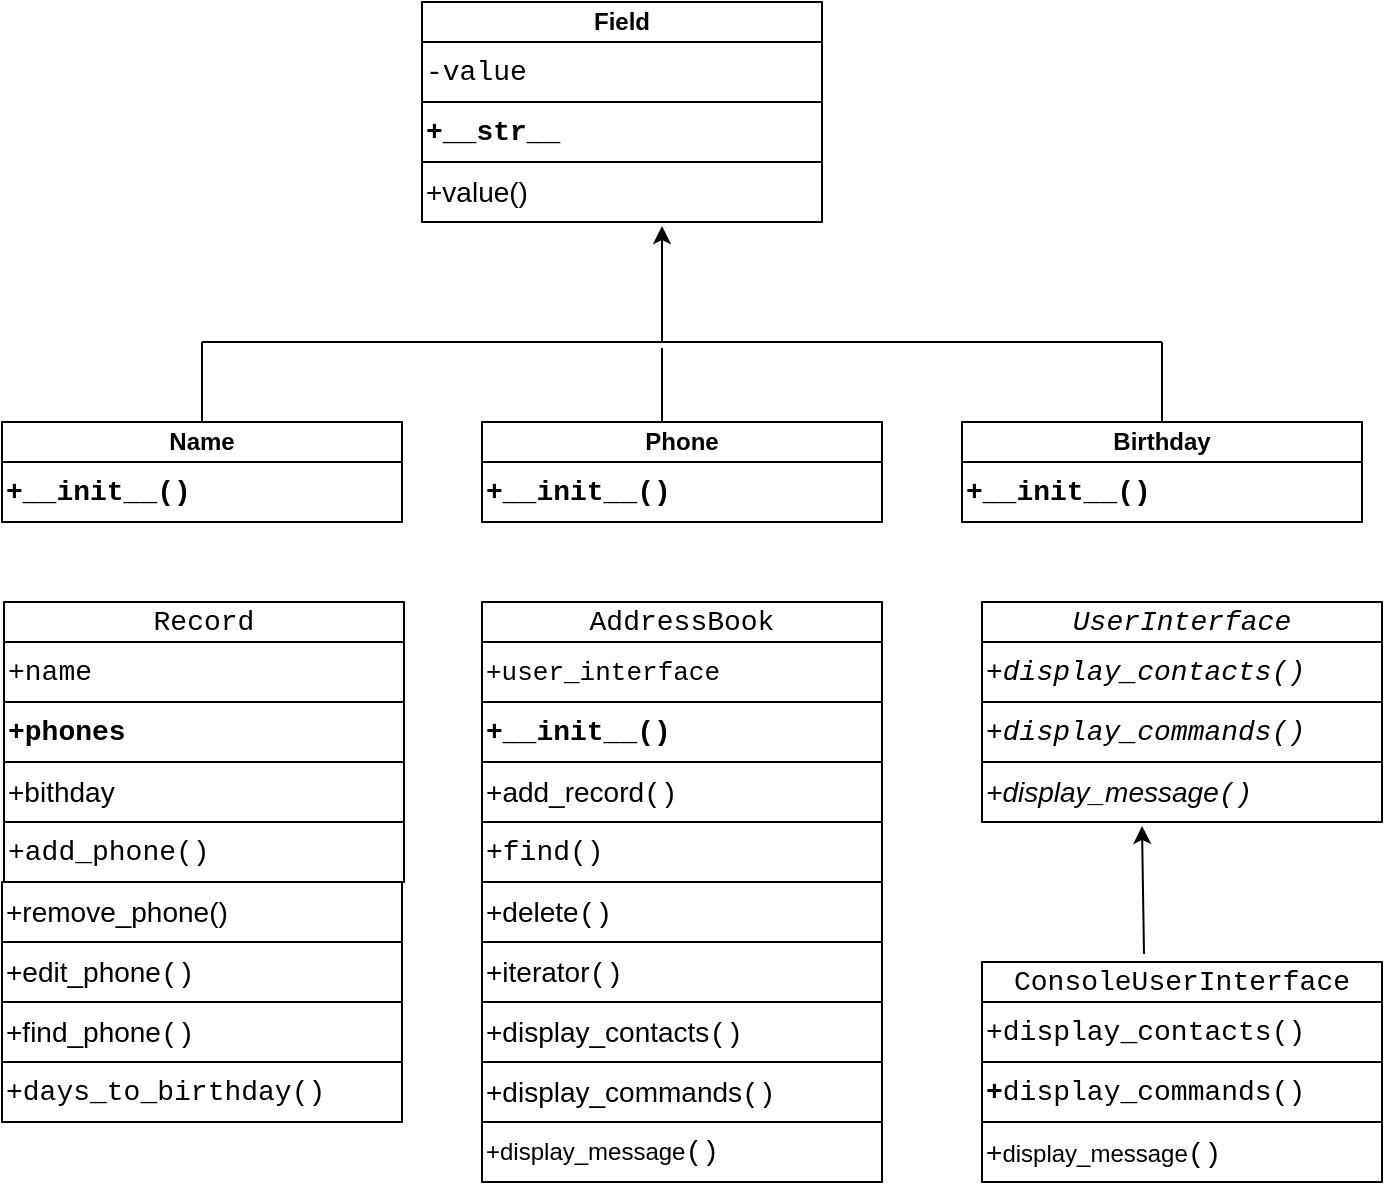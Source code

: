 <mxfile version="22.0.4" type="github">
  <diagram name="Page-1" id="e7e014a7-5840-1c2e-5031-d8a46d1fe8dd">
    <mxGraphModel dx="1114" dy="1398" grid="1" gridSize="10" guides="1" tooltips="1" connect="1" arrows="1" fold="1" page="1" pageScale="1" pageWidth="1169" pageHeight="826" background="none" math="0" shadow="0">
      <root>
        <mxCell id="0" />
        <mxCell id="1" parent="0" />
        <mxCell id="YFXrSmP1QVt6CxWgBUf2-60" value="Field&lt;br&gt;" style="swimlane;whiteSpace=wrap;html=1;startSize=20;" vertex="1" parent="1">
          <mxGeometry x="250" y="-210" width="200" height="110" as="geometry">
            <mxRectangle x="510" y="-30" width="140" height="160" as="alternateBounds" />
          </mxGeometry>
        </mxCell>
        <mxCell id="YFXrSmP1QVt6CxWgBUf2-44" value="&lt;div style=&quot;font-family: Consolas, &amp;quot;Courier New&amp;quot;, monospace; font-size: 14px; line-height: 19px;&quot;&gt;&lt;span style=&quot;background-color: rgb(255, 255, 255);&quot;&gt;-value &lt;/span&gt;&lt;/div&gt;" style="rounded=0;whiteSpace=wrap;html=1;fontColor=#000000;align=left;" vertex="1" parent="YFXrSmP1QVt6CxWgBUf2-60">
          <mxGeometry y="20" width="200" height="30" as="geometry" />
        </mxCell>
        <mxCell id="YFXrSmP1QVt6CxWgBUf2-61" value="&lt;div style=&quot;font-family: Consolas, &amp;quot;Courier New&amp;quot;, monospace; font-size: 14px; line-height: 19px;&quot;&gt;&lt;span style=&quot;background-color: rgb(255, 255, 255);&quot;&gt;&lt;b style=&quot;&quot;&gt;+__str__&lt;/b&gt;&lt;/span&gt;&lt;/div&gt;" style="whiteSpace=wrap;html=1;align=left;" vertex="1" parent="YFXrSmP1QVt6CxWgBUf2-60">
          <mxGeometry y="50" width="200" height="30" as="geometry" />
        </mxCell>
        <mxCell id="YFXrSmP1QVt6CxWgBUf2-64" value="&lt;font style=&quot;font-size: 14px;&quot;&gt;+value()&lt;/font&gt;" style="whiteSpace=wrap;html=1;align=left;" vertex="1" parent="YFXrSmP1QVt6CxWgBUf2-60">
          <mxGeometry y="80" width="200" height="30" as="geometry" />
        </mxCell>
        <mxCell id="YFXrSmP1QVt6CxWgBUf2-67" value="&lt;div style=&quot;font-family: Consolas, &amp;quot;Courier New&amp;quot;, monospace; font-size: 14px; line-height: 19px;&quot;&gt;&lt;span style=&quot;background-color: rgb(255, 255, 255);&quot;&gt;+days_to_birthday()&lt;/span&gt;&lt;/div&gt;" style="whiteSpace=wrap;html=1;align=left;" vertex="1" parent="1">
          <mxGeometry x="40" y="320" width="200" height="30" as="geometry" />
        </mxCell>
        <mxCell id="YFXrSmP1QVt6CxWgBUf2-69" value="+remove_phone()" style="whiteSpace=wrap;html=1;align=left;fontSize=14;labelBackgroundColor=none;fontColor=default;" vertex="1" parent="1">
          <mxGeometry x="40" y="230" width="200" height="30" as="geometry" />
        </mxCell>
        <mxCell id="YFXrSmP1QVt6CxWgBUf2-71" value="+edit_phone&lt;span style=&quot;font-family: Consolas, &amp;quot;Courier New&amp;quot;, monospace; font-size: 14px;&quot;&gt;()&lt;/span&gt;" style="whiteSpace=wrap;html=1;align=left;fontSize=14;labelBackgroundColor=none;fontColor=default;" vertex="1" parent="1">
          <mxGeometry x="40" y="260" width="200" height="30" as="geometry" />
        </mxCell>
        <mxCell id="YFXrSmP1QVt6CxWgBUf2-73" value="Name" style="swimlane;whiteSpace=wrap;html=1;startSize=20;" vertex="1" parent="1">
          <mxGeometry x="40" width="200" height="50" as="geometry">
            <mxRectangle x="510" y="-30" width="140" height="160" as="alternateBounds" />
          </mxGeometry>
        </mxCell>
        <mxCell id="YFXrSmP1QVt6CxWgBUf2-74" value="&lt;div style=&quot;font-family: Consolas, &amp;quot;Courier New&amp;quot;, monospace; font-size: 14px; line-height: 19px;&quot;&gt;&lt;div style=&quot;line-height: 19px;&quot;&gt;&lt;span style=&quot;background-color: rgb(255, 255, 255);&quot;&gt;&lt;b style=&quot;&quot;&gt;+__init__()&lt;/b&gt;&lt;/span&gt;&lt;/div&gt;&lt;/div&gt;" style="rounded=0;whiteSpace=wrap;html=1;fontColor=#000000;align=left;" vertex="1" parent="YFXrSmP1QVt6CxWgBUf2-73">
          <mxGeometry y="20" width="200" height="30" as="geometry" />
        </mxCell>
        <mxCell id="YFXrSmP1QVt6CxWgBUf2-78" value="Phone" style="swimlane;whiteSpace=wrap;html=1;startSize=20;" vertex="1" parent="1">
          <mxGeometry x="280" width="200" height="50" as="geometry">
            <mxRectangle x="510" y="-30" width="140" height="160" as="alternateBounds" />
          </mxGeometry>
        </mxCell>
        <mxCell id="YFXrSmP1QVt6CxWgBUf2-79" value="&lt;div style=&quot;font-family: Consolas, &amp;quot;Courier New&amp;quot;, monospace; font-size: 14px; line-height: 19px;&quot;&gt;&lt;div style=&quot;line-height: 19px;&quot;&gt;&lt;span style=&quot;background-color: rgb(255, 255, 255);&quot;&gt;&lt;b style=&quot;&quot;&gt;+__init__()&lt;/b&gt;&lt;/span&gt;&lt;/div&gt;&lt;/div&gt;" style="rounded=0;whiteSpace=wrap;html=1;fontColor=#000000;align=left;" vertex="1" parent="YFXrSmP1QVt6CxWgBUf2-78">
          <mxGeometry y="20" width="200" height="30" as="geometry" />
        </mxCell>
        <mxCell id="YFXrSmP1QVt6CxWgBUf2-80" value="Birthday" style="swimlane;whiteSpace=wrap;html=1;startSize=20;" vertex="1" parent="1">
          <mxGeometry x="520" width="200" height="50" as="geometry">
            <mxRectangle x="510" y="-30" width="140" height="160" as="alternateBounds" />
          </mxGeometry>
        </mxCell>
        <mxCell id="YFXrSmP1QVt6CxWgBUf2-81" value="&lt;div style=&quot;font-family: Consolas, &amp;quot;Courier New&amp;quot;, monospace; font-size: 14px; line-height: 19px;&quot;&gt;&lt;div style=&quot;line-height: 19px;&quot;&gt;&lt;span style=&quot;background-color: rgb(255, 255, 255);&quot;&gt;&lt;b style=&quot;&quot;&gt;+__init__()&lt;/b&gt;&lt;/span&gt;&lt;/div&gt;&lt;/div&gt;" style="rounded=0;whiteSpace=wrap;html=1;fontColor=#000000;align=left;" vertex="1" parent="YFXrSmP1QVt6CxWgBUf2-80">
          <mxGeometry y="20" width="200" height="30" as="geometry" />
        </mxCell>
        <mxCell id="YFXrSmP1QVt6CxWgBUf2-89" value="" style="endArrow=none;html=1;rounded=0;" edge="1" parent="1">
          <mxGeometry width="50" height="50" relative="1" as="geometry">
            <mxPoint x="140" as="sourcePoint" />
            <mxPoint x="140" y="-40" as="targetPoint" />
          </mxGeometry>
        </mxCell>
        <mxCell id="YFXrSmP1QVt6CxWgBUf2-90" value="" style="endArrow=none;html=1;rounded=0;" edge="1" parent="1">
          <mxGeometry width="50" height="50" relative="1" as="geometry">
            <mxPoint x="140" y="-40" as="sourcePoint" />
            <mxPoint x="620" y="-40" as="targetPoint" />
            <Array as="points" />
          </mxGeometry>
        </mxCell>
        <mxCell id="YFXrSmP1QVt6CxWgBUf2-91" value="" style="endArrow=none;html=1;rounded=0;exitX=0.5;exitY=0;exitDx=0;exitDy=0;entryX=-0.1;entryY=0.4;entryDx=0;entryDy=0;entryPerimeter=0;" edge="1" parent="1" source="YFXrSmP1QVt6CxWgBUf2-80">
          <mxGeometry width="50" height="50" relative="1" as="geometry">
            <mxPoint x="610" as="sourcePoint" />
            <mxPoint x="620" y="-40" as="targetPoint" />
          </mxGeometry>
        </mxCell>
        <mxCell id="YFXrSmP1QVt6CxWgBUf2-93" value="" style="endArrow=none;html=1;rounded=0;exitX=0.43;exitY=-0.06;exitDx=0;exitDy=0;exitPerimeter=0;" edge="1" parent="1">
          <mxGeometry width="50" height="50" relative="1" as="geometry">
            <mxPoint x="370" as="sourcePoint" />
            <mxPoint x="370" y="-37" as="targetPoint" />
          </mxGeometry>
        </mxCell>
        <mxCell id="YFXrSmP1QVt6CxWgBUf2-95" value="" style="endArrow=classic;html=1;rounded=0;entryX=0.6;entryY=1.067;entryDx=0;entryDy=0;entryPerimeter=0;" edge="1" parent="1" target="YFXrSmP1QVt6CxWgBUf2-64">
          <mxGeometry width="50" height="50" relative="1" as="geometry">
            <mxPoint x="370" y="-40" as="sourcePoint" />
            <mxPoint x="410" y="-80" as="targetPoint" />
          </mxGeometry>
        </mxCell>
        <mxCell id="YFXrSmP1QVt6CxWgBUf2-98" value="&lt;div style=&quot;font-family: Consolas, &amp;quot;Courier New&amp;quot;, monospace; font-weight: normal; font-size: 14px; line-height: 19px;&quot;&gt;&lt;span style=&quot;background-color: rgb(255, 255, 255);&quot;&gt;Record&lt;/span&gt;&lt;/div&gt;" style="swimlane;whiteSpace=wrap;html=1;startSize=20;" vertex="1" parent="1">
          <mxGeometry x="41" y="90" width="200" height="140" as="geometry">
            <mxRectangle x="510" y="-30" width="140" height="160" as="alternateBounds" />
          </mxGeometry>
        </mxCell>
        <mxCell id="YFXrSmP1QVt6CxWgBUf2-99" value="&lt;div style=&quot;font-family: Consolas, &amp;quot;Courier New&amp;quot;, monospace; font-size: 14px; line-height: 19px;&quot;&gt;&lt;span style=&quot;background-color: rgb(255, 255, 255);&quot;&gt;+name&lt;/span&gt;&lt;/div&gt;" style="rounded=0;whiteSpace=wrap;html=1;fontColor=#000000;align=left;" vertex="1" parent="YFXrSmP1QVt6CxWgBUf2-98">
          <mxGeometry y="20" width="200" height="30" as="geometry" />
        </mxCell>
        <mxCell id="YFXrSmP1QVt6CxWgBUf2-100" value="&lt;div style=&quot;font-family: Consolas, &amp;quot;Courier New&amp;quot;, monospace; font-size: 14px; line-height: 19px;&quot;&gt;&lt;span style=&quot;font-size: 14px;&quot;&gt;&lt;b style=&quot;font-size: 14px;&quot;&gt;+phones&lt;/b&gt;&lt;/span&gt;&lt;/div&gt;" style="whiteSpace=wrap;html=1;align=left;fontSize=14;labelBackgroundColor=none;fontColor=default;" vertex="1" parent="YFXrSmP1QVt6CxWgBUf2-98">
          <mxGeometry y="50" width="200" height="30" as="geometry" />
        </mxCell>
        <mxCell id="YFXrSmP1QVt6CxWgBUf2-101" value="&lt;font style=&quot;font-size: 14px;&quot;&gt;+bithday&lt;/font&gt;" style="whiteSpace=wrap;html=1;align=left;fontSize=14;labelBackgroundColor=none;fontColor=default;" vertex="1" parent="YFXrSmP1QVt6CxWgBUf2-98">
          <mxGeometry y="80" width="200" height="30" as="geometry" />
        </mxCell>
        <mxCell id="YFXrSmP1QVt6CxWgBUf2-63" value="&lt;div style=&quot;font-family: Consolas, &amp;quot;Courier New&amp;quot;, monospace; font-size: 14px; line-height: 19px;&quot;&gt;+add_phone()&lt;/div&gt;" style="whiteSpace=wrap;html=1;align=left;fontSize=14;labelBackgroundColor=none;fontColor=default;" vertex="1" parent="YFXrSmP1QVt6CxWgBUf2-98">
          <mxGeometry y="110" width="200" height="30" as="geometry" />
        </mxCell>
        <mxCell id="YFXrSmP1QVt6CxWgBUf2-104" value="+find_phone&lt;span style=&quot;font-family: Consolas, &amp;quot;Courier New&amp;quot;, monospace; font-size: 14px;&quot;&gt;()&lt;/span&gt;" style="whiteSpace=wrap;html=1;align=left;fontSize=14;labelBackgroundColor=none;fontColor=default;" vertex="1" parent="1">
          <mxGeometry x="40" y="290" width="200" height="30" as="geometry" />
        </mxCell>
        <mxCell id="YFXrSmP1QVt6CxWgBUf2-105" value="+display_contacts&lt;span style=&quot;font-family: Consolas, &amp;quot;Courier New&amp;quot;, monospace; font-size: 14px;&quot;&gt;()&lt;/span&gt;" style="whiteSpace=wrap;html=1;labelBackgroundColor=none;fontColor=default;align=left;fontSize=14;" vertex="1" parent="1">
          <mxGeometry x="280" y="290" width="200" height="30" as="geometry" />
        </mxCell>
        <mxCell id="YFXrSmP1QVt6CxWgBUf2-106" value="+iterator&lt;span style=&quot;font-family: Consolas, &amp;quot;Courier New&amp;quot;, monospace; font-size: 14px;&quot;&gt;()&lt;/span&gt;" style="whiteSpace=wrap;html=1;labelBackgroundColor=none;fontColor=default;align=left;fontSize=14;" vertex="1" parent="1">
          <mxGeometry x="280" y="260" width="200" height="30" as="geometry" />
        </mxCell>
        <mxCell id="YFXrSmP1QVt6CxWgBUf2-109" value="+delete&lt;span style=&quot;font-family: Consolas, &amp;quot;Courier New&amp;quot;, monospace; font-size: 14px;&quot;&gt;()&lt;/span&gt;" style="whiteSpace=wrap;html=1;labelBackgroundColor=none;fontColor=default;align=left;fontSize=14;" vertex="1" parent="1">
          <mxGeometry x="280" y="230" width="200" height="30" as="geometry" />
        </mxCell>
        <mxCell id="YFXrSmP1QVt6CxWgBUf2-110" value="+display_commands&lt;span style=&quot;font-family: Consolas, &amp;quot;Courier New&amp;quot;, monospace; font-size: 14px;&quot;&gt;(&lt;/span&gt;&lt;span style=&quot;font-family: Consolas, &amp;quot;Courier New&amp;quot;, monospace; font-size: 14px;&quot;&gt;)&lt;/span&gt;" style="whiteSpace=wrap;html=1;align=left;labelBackgroundColor=none;fontColor=default;fontSize=14;" vertex="1" parent="1">
          <mxGeometry x="280" y="320" width="200" height="30" as="geometry" />
        </mxCell>
        <mxCell id="YFXrSmP1QVt6CxWgBUf2-111" value="&lt;div style=&quot;font-family: Consolas, &amp;quot;Courier New&amp;quot;, monospace; font-weight: normal; font-size: 14px; line-height: 19px;&quot;&gt;&lt;div style=&quot;line-height: 19px;&quot;&gt;AddressBook&lt;/div&gt;&lt;/div&gt;" style="swimlane;whiteSpace=wrap;html=1;startSize=20;labelBackgroundColor=none;fontColor=#000000;" vertex="1" parent="1">
          <mxGeometry x="280" y="90" width="200" height="140" as="geometry">
            <mxRectangle x="510" y="-30" width="140" height="160" as="alternateBounds" />
          </mxGeometry>
        </mxCell>
        <mxCell id="YFXrSmP1QVt6CxWgBUf2-112" value="&lt;div style=&quot;font-family: Consolas, &amp;quot;Courier New&amp;quot;, monospace; font-size: 13px; line-height: 19px;&quot;&gt;&lt;div style=&quot;line-height: 19px; font-size: 13px;&quot;&gt;+user_interface&lt;/div&gt;&lt;/div&gt;" style="rounded=0;whiteSpace=wrap;html=1;fontColor=default;align=left;labelBackgroundColor=none;fontSize=13;" vertex="1" parent="YFXrSmP1QVt6CxWgBUf2-111">
          <mxGeometry y="20" width="200" height="30" as="geometry" />
        </mxCell>
        <mxCell id="YFXrSmP1QVt6CxWgBUf2-113" value="&lt;div style=&quot;font-family: Consolas, &amp;quot;Courier New&amp;quot;, monospace; font-size: 14px; line-height: 19px;&quot;&gt;&lt;b style=&quot;border-color: var(--border-color); font-size: 14px;&quot;&gt;+__init__()&lt;/b&gt;&lt;br style=&quot;font-size: 14px;&quot;&gt;&lt;/div&gt;" style="whiteSpace=wrap;html=1;align=left;fontSize=14;labelBackgroundColor=none;fontColor=default;" vertex="1" parent="YFXrSmP1QVt6CxWgBUf2-111">
          <mxGeometry y="50" width="200" height="30" as="geometry" />
        </mxCell>
        <mxCell id="YFXrSmP1QVt6CxWgBUf2-114" value="&lt;font style=&quot;font-size: 14px;&quot;&gt;+&lt;/font&gt;add_record&lt;span style=&quot;font-family: Consolas, &amp;quot;Courier New&amp;quot;, monospace; font-size: 14px;&quot;&gt;()&lt;/span&gt;" style="whiteSpace=wrap;html=1;align=left;fontSize=14;labelBackgroundColor=none;fontColor=default;" vertex="1" parent="YFXrSmP1QVt6CxWgBUf2-111">
          <mxGeometry y="80" width="200" height="30" as="geometry" />
        </mxCell>
        <mxCell id="YFXrSmP1QVt6CxWgBUf2-115" value="&lt;div style=&quot;font-family: Consolas, &amp;quot;Courier New&amp;quot;, monospace; font-size: 14px; line-height: 19px;&quot;&gt;+find&lt;span style=&quot;font-size: 14px;&quot;&gt;()&lt;/span&gt;&lt;/div&gt;" style="whiteSpace=wrap;html=1;align=left;fontSize=14;labelBackgroundColor=none;fontColor=default;" vertex="1" parent="YFXrSmP1QVt6CxWgBUf2-111">
          <mxGeometry y="110" width="200" height="30" as="geometry" />
        </mxCell>
        <mxCell id="YFXrSmP1QVt6CxWgBUf2-120" value="&lt;font style=&quot;background-color: rgb(255, 255, 255);&quot;&gt;+display_message&lt;span style=&quot;font-family: Consolas, &amp;quot;Courier New&amp;quot;, monospace; font-size: 14px;&quot;&gt;()&lt;/span&gt;&lt;/font&gt;" style="whiteSpace=wrap;html=1;align=left;" vertex="1" parent="1">
          <mxGeometry x="280" y="350" width="200" height="30" as="geometry" />
        </mxCell>
        <mxCell id="YFXrSmP1QVt6CxWgBUf2-122" value="&lt;div style=&quot;font-family: Consolas, &amp;quot;Courier New&amp;quot;, monospace; font-weight: normal; font-size: 14px; line-height: 19px;&quot;&gt;&lt;span&gt;UserInterface&lt;/span&gt;&lt;/div&gt;" style="swimlane;whiteSpace=wrap;html=1;startSize=20;labelBackgroundColor=none;fontColor=default;fontStyle=2" vertex="1" parent="1">
          <mxGeometry x="530" y="90" width="200" height="110" as="geometry">
            <mxRectangle x="510" y="-30" width="140" height="160" as="alternateBounds" />
          </mxGeometry>
        </mxCell>
        <mxCell id="YFXrSmP1QVt6CxWgBUf2-123" value="&lt;div style=&quot;font-family: Consolas, &amp;quot;Courier New&amp;quot;, monospace; font-size: 14px; line-height: 19px;&quot;&gt;&lt;span style=&quot;&quot;&gt;+&lt;/span&gt;display_contacts&lt;span style=&quot;&quot;&gt;()&lt;/span&gt;&lt;/div&gt;" style="rounded=0;whiteSpace=wrap;html=1;fontColor=default;align=left;labelBackgroundColor=none;fontStyle=2" vertex="1" parent="YFXrSmP1QVt6CxWgBUf2-122">
          <mxGeometry y="20" width="200" height="30" as="geometry" />
        </mxCell>
        <mxCell id="YFXrSmP1QVt6CxWgBUf2-124" value="&lt;div style=&quot;font-family: Consolas, &amp;quot;Courier New&amp;quot;, monospace; font-size: 14px; line-height: 19px;&quot;&gt;&lt;div style=&quot;line-height: 19px; font-size: 14px;&quot;&gt;+display_commands()&lt;/div&gt;&lt;/div&gt;" style="whiteSpace=wrap;html=1;align=left;labelBackgroundColor=none;fontColor=default;fontStyle=2;fontSize=14;" vertex="1" parent="YFXrSmP1QVt6CxWgBUf2-122">
          <mxGeometry y="50" width="200" height="30" as="geometry" />
        </mxCell>
        <mxCell id="YFXrSmP1QVt6CxWgBUf2-125" value="&lt;font style=&quot;font-size: 14px;&quot;&gt;+&lt;/font&gt;display_message&lt;span style=&quot;font-family: Consolas, &amp;quot;Courier New&amp;quot;, monospace; font-size: 14px;&quot;&gt;()&lt;/span&gt;" style="whiteSpace=wrap;html=1;align=left;labelBackgroundColor=none;fontColor=default;fontStyle=2;fontSize=14;" vertex="1" parent="YFXrSmP1QVt6CxWgBUf2-122">
          <mxGeometry y="80" width="200" height="30" as="geometry" />
        </mxCell>
        <mxCell id="YFXrSmP1QVt6CxWgBUf2-127" value="&lt;div style=&quot;font-family: Consolas, &amp;quot;Courier New&amp;quot;, monospace; font-weight: normal; font-size: 14px; line-height: 19px;&quot;&gt;&lt;span style=&quot;background-color: rgb(255, 255, 255);&quot;&gt;ConsoleUserInterface&lt;/span&gt;&lt;/div&gt;" style="swimlane;whiteSpace=wrap;html=1;startSize=20;" vertex="1" parent="1">
          <mxGeometry x="530" y="270" width="200" height="110" as="geometry">
            <mxRectangle x="510" y="-30" width="140" height="160" as="alternateBounds" />
          </mxGeometry>
        </mxCell>
        <mxCell id="YFXrSmP1QVt6CxWgBUf2-128" value="&lt;div style=&quot;font-family: Consolas, &amp;quot;Courier New&amp;quot;, monospace; font-size: 14px; line-height: 19px;&quot;&gt;&lt;div style=&quot;line-height: 19px;&quot;&gt;+display_contacts()&lt;/div&gt;&lt;/div&gt;" style="rounded=0;whiteSpace=wrap;html=1;fontColor=default;align=left;labelBackgroundColor=none;" vertex="1" parent="YFXrSmP1QVt6CxWgBUf2-127">
          <mxGeometry y="20" width="200" height="30" as="geometry" />
        </mxCell>
        <mxCell id="YFXrSmP1QVt6CxWgBUf2-129" value="&lt;div style=&quot;font-family: Consolas, &amp;quot;Courier New&amp;quot;, monospace; font-size: 14px; line-height: 19px;&quot;&gt;&lt;span style=&quot;&quot;&gt;&lt;b style=&quot;&quot;&gt;+&lt;/b&gt;&lt;/span&gt;display_commands&lt;span style=&quot;&quot;&gt;()&lt;/span&gt;&lt;/div&gt;" style="whiteSpace=wrap;html=1;align=left;fontColor=default;labelBackgroundColor=none;" vertex="1" parent="YFXrSmP1QVt6CxWgBUf2-127">
          <mxGeometry y="50" width="200" height="30" as="geometry" />
        </mxCell>
        <mxCell id="YFXrSmP1QVt6CxWgBUf2-130" value="&lt;span style=&quot;background-color: rgb(255, 255, 255);&quot;&gt;&lt;font style=&quot;font-size: 14px;&quot;&gt;+&lt;/font&gt;display_message&lt;span style=&quot;font-family: Consolas, &amp;quot;Courier New&amp;quot;, monospace; font-size: 14px;&quot;&gt;()&lt;/span&gt;&lt;/span&gt;" style="whiteSpace=wrap;html=1;align=left;" vertex="1" parent="YFXrSmP1QVt6CxWgBUf2-127">
          <mxGeometry y="80" width="200" height="30" as="geometry" />
        </mxCell>
        <mxCell id="YFXrSmP1QVt6CxWgBUf2-133" value="" style="endArrow=classic;html=1;rounded=0;entryX=0.6;entryY=1.067;entryDx=0;entryDy=0;entryPerimeter=0;exitX=0.405;exitY=-0.036;exitDx=0;exitDy=0;exitPerimeter=0;" edge="1" parent="1" source="YFXrSmP1QVt6CxWgBUf2-127">
          <mxGeometry width="50" height="50" relative="1" as="geometry">
            <mxPoint x="610" y="260" as="sourcePoint" />
            <mxPoint x="610" y="202" as="targetPoint" />
          </mxGeometry>
        </mxCell>
      </root>
    </mxGraphModel>
  </diagram>
</mxfile>
